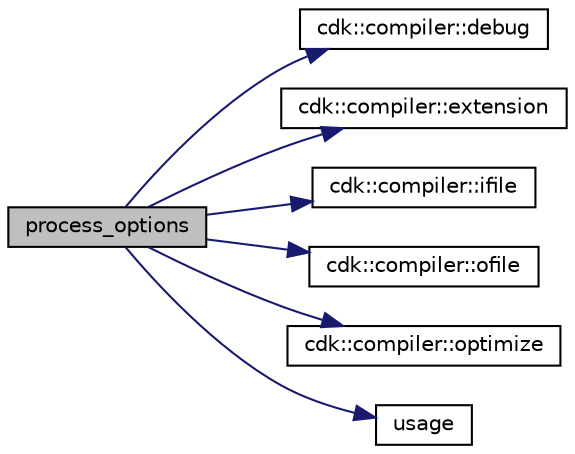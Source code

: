 digraph "process_options"
{
 // INTERACTIVE_SVG=YES
 // LATEX_PDF_SIZE
  edge [fontname="Helvetica",fontsize="10",labelfontname="Helvetica",labelfontsize="10"];
  node [fontname="Helvetica",fontsize="10",shape=record];
  rankdir="LR";
  Node1 [label="process_options",height=0.2,width=0.4,color="black", fillcolor="grey75", style="filled", fontcolor="black",tooltip=" "];
  Node1 -> Node2 [color="midnightblue",fontsize="10",style="solid"];
  Node2 [label="cdk::compiler::debug",height=0.2,width=0.4,color="black", fillcolor="white", style="filled",URL="$classcdk_1_1compiler.html#ac7f77a847c841602342caf5b0e43c2a5",tooltip=" "];
  Node1 -> Node3 [color="midnightblue",fontsize="10",style="solid"];
  Node3 [label="cdk::compiler::extension",height=0.2,width=0.4,color="black", fillcolor="white", style="filled",URL="$classcdk_1_1compiler.html#a555e4bbb1dbac31eaff757d66615e97c",tooltip=" "];
  Node1 -> Node4 [color="midnightblue",fontsize="10",style="solid"];
  Node4 [label="cdk::compiler::ifile",height=0.2,width=0.4,color="black", fillcolor="white", style="filled",URL="$classcdk_1_1compiler.html#a16f6a81921fc6aab73e7fefa44b3683e",tooltip=" "];
  Node1 -> Node5 [color="midnightblue",fontsize="10",style="solid"];
  Node5 [label="cdk::compiler::ofile",height=0.2,width=0.4,color="black", fillcolor="white", style="filled",URL="$classcdk_1_1compiler.html#a248dc1890a92c5f68aaba29dc1ffca14",tooltip=" "];
  Node1 -> Node6 [color="midnightblue",fontsize="10",style="solid"];
  Node6 [label="cdk::compiler::optimize",height=0.2,width=0.4,color="black", fillcolor="white", style="filled",URL="$classcdk_1_1compiler.html#a23a67b0daf438a0ac90413825341ff6b",tooltip=" "];
  Node1 -> Node7 [color="midnightblue",fontsize="10",style="solid"];
  Node7 [label="usage",height=0.2,width=0.4,color="black", fillcolor="white", style="filled",URL="$main_8cpp.html#a032f1c649f6aa380f719c1e67dd11b67",tooltip=" "];
}
